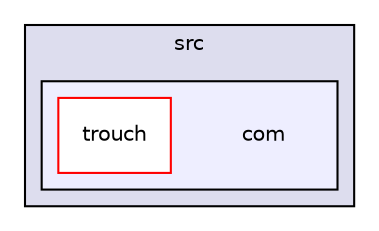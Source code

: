 digraph "java/client/src/com" {
  compound=true
  node [ fontsize="10", fontname="Helvetica"];
  edge [ labelfontsize="10", labelfontname="Helvetica"];
  subgraph clusterdir_0e804c66d5b490cae5ae93a55edd0c01 {
    graph [ bgcolor="#ddddee", pencolor="black", label="src" fontname="Helvetica", fontsize="10", URL="dir_0e804c66d5b490cae5ae93a55edd0c01.html"]
  subgraph clusterdir_c0ffebdeedff9415c589aac481d0c150 {
    graph [ bgcolor="#eeeeff", pencolor="black", label="" URL="dir_c0ffebdeedff9415c589aac481d0c150.html"];
    dir_c0ffebdeedff9415c589aac481d0c150 [shape=plaintext label="com"];
    dir_ed5903331f5f9732f0eb8c43067e02e4 [shape=box label="trouch" color="red" fillcolor="white" style="filled" URL="dir_ed5903331f5f9732f0eb8c43067e02e4.html"];
  }
  }
}
